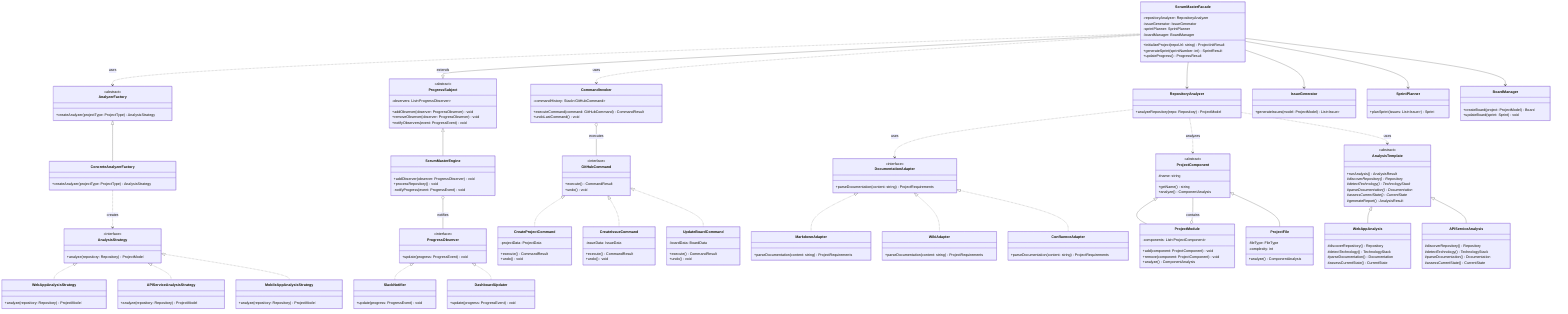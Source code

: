 classDiagram
    %% Strategy Pattern for different project types
    class AnalysisStrategy {
        <<interface>>
        +analyze(repository: Repository) ProjectModel
    }
    
    class WebAppAnalysisStrategy {
        +analyze(repository: Repository) ProjectModel
    }
    
    class APIServiceAnalysisStrategy {
        +analyze(repository: Repository) ProjectModel
    }
    
    class MobileAppAnalysisStrategy {
        +analyze(repository: Repository) ProjectModel
    }
    
    AnalysisStrategy <|.. WebAppAnalysisStrategy
    AnalysisStrategy <|.. APIServiceAnalysisStrategy
    AnalysisStrategy <|.. MobileAppAnalysisStrategy
    
    %% Factory Pattern for creating analyzers
    class AnalyzerFactory {
        <<abstract>>
        +createAnalyzer(projectType: ProjectType) AnalysisStrategy
    }
    
    class ConcreteAnalyzerFactory {
        +createAnalyzer(projectType: ProjectType) AnalysisStrategy
    }
    
    AnalyzerFactory <|-- ConcreteAnalyzerFactory
    ConcreteAnalyzerFactory ..> AnalysisStrategy : creates
    
    %% Observer Pattern for progress monitoring
    class ProgressObserver {
        <<interface>>
        +update(progress: ProgressEvent) void
    }
    
    class ProgressSubject {
        <<abstract>>
        -observers: List~ProgressObserver~
        +addObserver(observer: ProgressObserver) void
        +removeObserver(observer: ProgressObserver) void
        +notifyObservers(event: ProgressEvent) void
    }
    
    class ScrumMasterEngine {
        +addObserver(observer: ProgressObserver) void
        +processRepository() void
        -notifyProgress(event: ProgressEvent) void
    }
    
    class SlackNotifier {
        +update(progress: ProgressEvent) void
    }
    
    class DashboardUpdater {
        +update(progress: ProgressEvent) void
    }
    
    ProgressSubject <|-- ScrumMasterEngine
    ProgressObserver <|.. SlackNotifier
    ProgressObserver <|.. DashboardUpdater
    ScrumMasterEngine o-- ProgressObserver : notifies
    
    %% Command Pattern for GitHub API operations
    class GitHubCommand {
        <<interface>>
        +execute() CommandResult
        +undo() void
    }
    
    class CreateProjectCommand {
        -projectData: ProjectData
        +execute() CommandResult
        +undo() void
    }
    
    class CreateIssueCommand {
        -issueData: IssueData
        +execute() CommandResult
        +undo() void
    }
    
    class UpdateBoardCommand {
        -boardData: BoardData
        +execute() CommandResult
        +undo() void
    }
    
    GitHubCommand <|.. CreateProjectCommand
    GitHubCommand <|.. CreateIssueCommand
    GitHubCommand <|.. UpdateBoardCommand
    
    class CommandInvoker {
        -commandHistory: Stack~GitHubCommand~
        +executeCommand(command: GitHubCommand) CommandResult
        +undoLastCommand() void
    }
    
    CommandInvoker o-- GitHubCommand : executes
    
    %% Adapter Pattern for different documentation formats
    class DocumentationAdapter {
        <<interface>>
        +parseDocumentation(content: string) ProjectRequirements
    }
    
    class MarkdownAdapter {
        +parseDocumentation(content: string) ProjectRequirements
    }
    
    class WikiAdapter {
        +parseDocumentation(content: string) ProjectRequirements
    }
    
    class ConfluenceAdapter {
        +parseDocumentation(content: string) ProjectRequirements
    }
    
    DocumentationAdapter <|.. MarkdownAdapter
    DocumentationAdapter <|.. WikiAdapter
    DocumentationAdapter <|.. ConfluenceAdapter
    
    %% Composite Pattern for project structure
    class ProjectComponent {
        <<abstract>>
        #name: string
        +getName() string
        +analyze() ComponentAnalysis
    }
    
    class ProjectModule {
        -components: List~ProjectComponent~
        +add(component: ProjectComponent) void
        +remove(component: ProjectComponent) void
        +analyze() ComponentAnalysis
    }
    
    class ProjectFile {
        -fileType: FileType
        -complexity: int
        +analyze() ComponentAnalysis
    }
    
    ProjectComponent <|-- ProjectModule
    ProjectComponent <|-- ProjectFile
    ProjectModule o-- ProjectComponent : contains
    
    %% Facade Pattern for simplified API access
    class ScrumMasterFacade {
        -repositoryAnalyzer: RepositoryAnalyzer
        -issueGenerator: IssueGenerator
        -sprintPlanner: SprintPlanner
        -boardManager: BoardManager
        +initializeProject(repoUrl: string) ProjectInitResult
        +generateSprint(sprintNumber: int) SprintResult
        +updateProgress() ProgressResult
    }
    
    class RepositoryAnalyzer {
        +analyzeRepository(repo: Repository) ProjectModel
    }
    
    class IssueGenerator {
        +generateIssues(model: ProjectModel) List~Issue~
    }
    
    class SprintPlanner {
        +planSprint(issues: List~Issue~) Sprint
    }
    
    class BoardManager {
        +createBoard(project: ProjectModel) Board
        +updateBoard(sprint: Sprint) void
    }
    
    ScrumMasterFacade --> RepositoryAnalyzer
    ScrumMasterFacade --> IssueGenerator
    ScrumMasterFacade --> SprintPlanner
    ScrumMasterFacade --> BoardManager
    
    %% Template Method Pattern for analysis workflow
    class AnalysisTemplate {
        <<abstract>>
        +runAnalysis() AnalysisResult
        #discoverRepository() Repository*
        #detectTechnology() TechnologyStack*
        #parseDocumentation() Documentation*
        #assessCurrentState() CurrentState*
        #generateReport() AnalysisResult
    }
    
    class WebAppAnalysis {
        #discoverRepository() Repository
        #detectTechnology() TechnologyStack
        #parseDocumentation() Documentation
        #assessCurrentState() CurrentState
    }
    
    class APIServiceAnalysis {
        #discoverRepository() Repository
        #detectTechnology() TechnologyStack
        #parseDocumentation() Documentation
        #assessCurrentState() CurrentState
    }
    
    AnalysisTemplate <|-- WebAppAnalysis
    AnalysisTemplate <|-- APIServiceAnalysis
    
    %% Main orchestrator using multiple patterns
    ScrumMasterFacade ..> AnalyzerFactory : uses
    RepositoryAnalyzer ..> AnalysisTemplate : uses
    RepositoryAnalyzer ..> DocumentationAdapter : uses
    RepositoryAnalyzer ..> ProjectComponent : analyzes
    ScrumMasterFacade ..> CommandInvoker : uses
    ScrumMasterFacade --|> ProgressSubject : extends